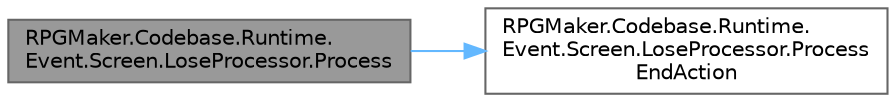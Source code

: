 digraph "RPGMaker.Codebase.Runtime.Event.Screen.LoseProcessor.Process"
{
 // LATEX_PDF_SIZE
  bgcolor="transparent";
  edge [fontname=Helvetica,fontsize=10,labelfontname=Helvetica,labelfontsize=10];
  node [fontname=Helvetica,fontsize=10,shape=box,height=0.2,width=0.4];
  rankdir="LR";
  Node1 [id="Node000001",label="RPGMaker.Codebase.Runtime.\lEvent.Screen.LoseProcessor.Process",height=0.2,width=0.4,color="gray40", fillcolor="grey60", style="filled", fontcolor="black",tooltip="イベント実行処理"];
  Node1 -> Node2 [id="edge1_Node000001_Node000002",color="steelblue1",style="solid",tooltip=" "];
  Node2 [id="Node000002",label="RPGMaker.Codebase.Runtime.\lEvent.Screen.LoseProcessor.Process\lEndAction",height=0.2,width=0.4,color="grey40", fillcolor="white", style="filled",URL="$d8/d0f/class_r_p_g_maker_1_1_codebase_1_1_runtime_1_1_event_1_1_screen_1_1_lose_processor.html#a11bc51632b5d60dd99f15f5f6e091af2",tooltip=" "];
}
